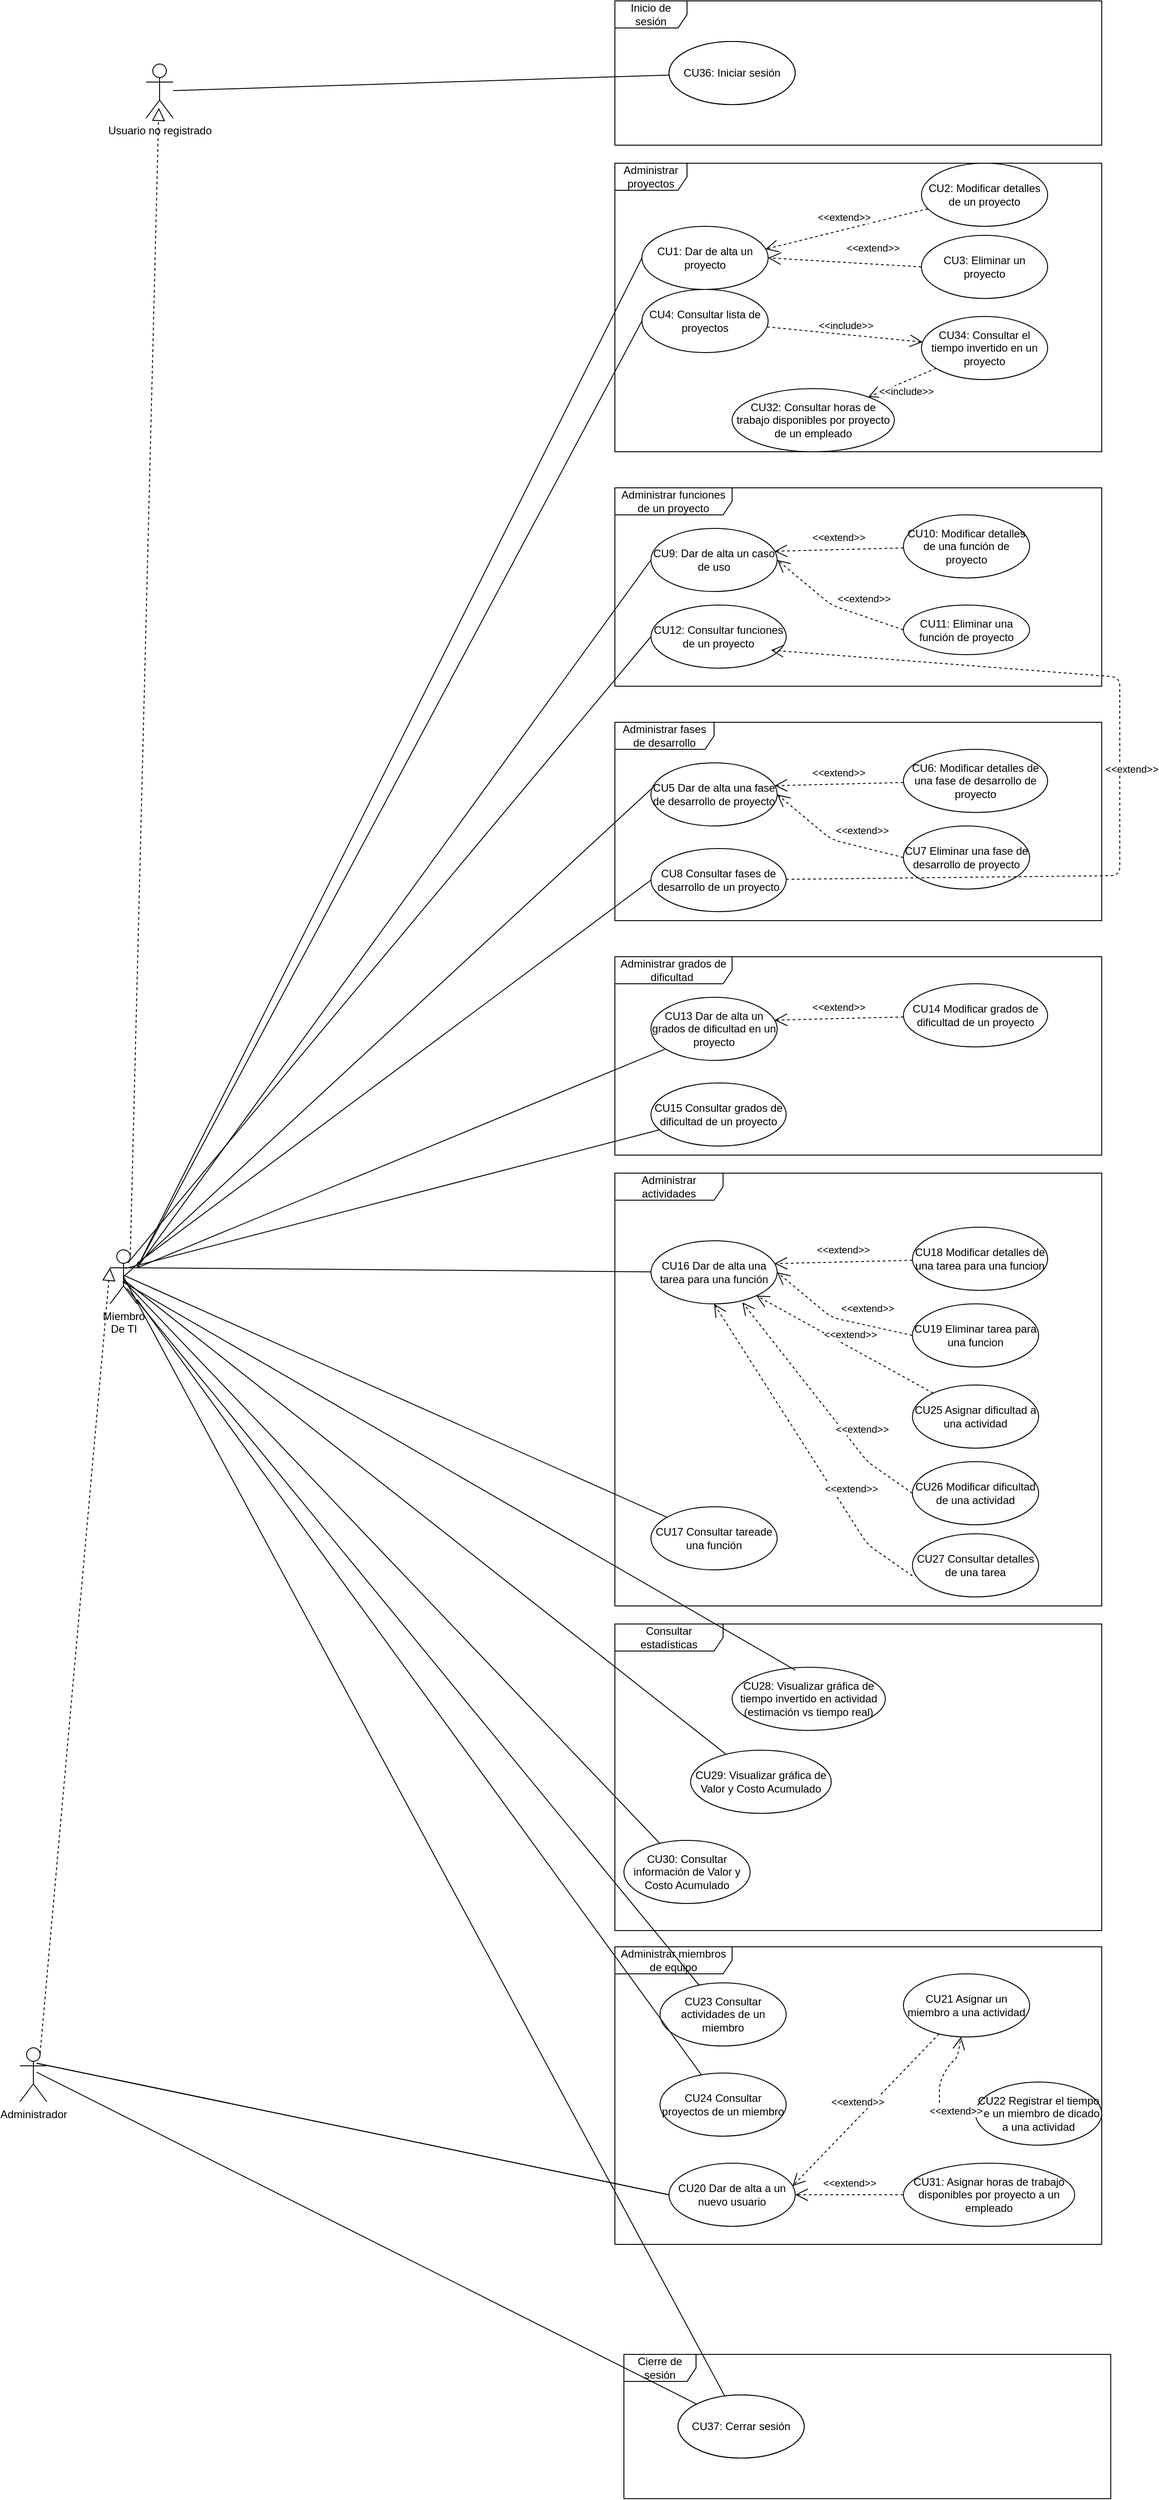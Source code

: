 <mxfile version="14.4.8" type="device"><diagram id="fxAF0GE-vc5fuUQHe_mN" name="Página-1"><mxGraphModel dx="1387" dy="1837" grid="1" gridSize="10" guides="1" tooltips="1" connect="1" arrows="1" fold="1" page="1" pageScale="1" pageWidth="827" pageHeight="1169" math="0" shadow="0"><root><mxCell id="0"/><mxCell id="1" parent="0"/><mxCell id="8XsaVFIGRd1JvIGz8xMz-1" value="Miembro&lt;br&gt;De TI" style="shape=umlActor;verticalLabelPosition=bottom;verticalAlign=top;html=1;" parent="1" vertex="1"><mxGeometry x="-480" y="885" width="30" height="60" as="geometry"/></mxCell><mxCell id="8XsaVFIGRd1JvIGz8xMz-2" value="Administrar proyectos" style="shape=umlFrame;whiteSpace=wrap;html=1;width=80;height=30;" parent="1" vertex="1"><mxGeometry x="80" y="-320" width="540" height="320" as="geometry"/></mxCell><mxCell id="8XsaVFIGRd1JvIGz8xMz-5" value="CU1: Dar de alta un proyecto" style="ellipse;whiteSpace=wrap;html=1;" parent="1" vertex="1"><mxGeometry x="110" y="-250" width="140" height="70" as="geometry"/></mxCell><mxCell id="8XsaVFIGRd1JvIGz8xMz-6" value="CU2: Modificar detalles de un proyecto" style="ellipse;whiteSpace=wrap;html=1;" parent="1" vertex="1"><mxGeometry x="420" y="-320" width="140" height="70" as="geometry"/></mxCell><mxCell id="8XsaVFIGRd1JvIGz8xMz-7" value="CU3: Eliminar un proyecto" style="ellipse;whiteSpace=wrap;html=1;" parent="1" vertex="1"><mxGeometry x="420" y="-240" width="140" height="70" as="geometry"/></mxCell><mxCell id="8XsaVFIGRd1JvIGz8xMz-8" value="CU4: Consultar lista de proyectos" style="ellipse;whiteSpace=wrap;html=1;" parent="1" vertex="1"><mxGeometry x="110" y="-180" width="140" height="70" as="geometry"/></mxCell><mxCell id="8XsaVFIGRd1JvIGz8xMz-10" value="" style="endArrow=none;html=1;exitX=1;exitY=0.333;exitDx=0;exitDy=0;exitPerimeter=0;entryX=0;entryY=0.5;entryDx=0;entryDy=0;" parent="1" source="8XsaVFIGRd1JvIGz8xMz-1" target="8XsaVFIGRd1JvIGz8xMz-5" edge="1"><mxGeometry width="50" height="50" relative="1" as="geometry"><mxPoint x="10" y="-40" as="sourcePoint"/><mxPoint x="30" y="-90" as="targetPoint"/></mxGeometry></mxCell><mxCell id="8XsaVFIGRd1JvIGz8xMz-12" value="" style="endArrow=none;html=1;entryX=0;entryY=0.5;entryDx=0;entryDy=0;exitX=1;exitY=0.333;exitDx=0;exitDy=0;exitPerimeter=0;" parent="1" source="8XsaVFIGRd1JvIGz8xMz-1" target="8XsaVFIGRd1JvIGz8xMz-8" edge="1"><mxGeometry width="50" height="50" relative="1" as="geometry"><mxPoint x="-20" y="-50" as="sourcePoint"/><mxPoint x="130.0" y="-150" as="targetPoint"/></mxGeometry></mxCell><mxCell id="8XsaVFIGRd1JvIGz8xMz-52" value="&amp;lt;&amp;lt;extend&amp;gt;&amp;gt;" style="endArrow=open;endSize=12;dashed=1;html=1;entryX=0.979;entryY=0.362;entryDx=0;entryDy=0;entryPerimeter=0;" parent="1" source="8XsaVFIGRd1JvIGz8xMz-6" target="8XsaVFIGRd1JvIGz8xMz-5" edge="1"><mxGeometry x="-0.001" y="-13" width="160" relative="1" as="geometry"><mxPoint x="360.06" y="-160.34" as="sourcePoint"/><mxPoint x="260" y="-160.28" as="targetPoint"/><mxPoint as="offset"/><Array as="points"/></mxGeometry></mxCell><mxCell id="8XsaVFIGRd1JvIGz8xMz-54" value="&amp;lt;&amp;lt;extend&amp;gt;&amp;gt;" style="endArrow=open;endSize=12;dashed=1;html=1;entryX=1;entryY=0.5;entryDx=0;entryDy=0;exitX=0;exitY=0.5;exitDx=0;exitDy=0;" parent="1" source="8XsaVFIGRd1JvIGz8xMz-7" target="8XsaVFIGRd1JvIGz8xMz-5" edge="1"><mxGeometry x="-0.35" y="-18" width="160" relative="1" as="geometry"><mxPoint x="410.072" y="-163.411" as="sourcePoint"/><mxPoint x="267.06" y="-159.66" as="targetPoint"/><mxPoint as="offset"/><Array as="points"/></mxGeometry></mxCell><mxCell id="8XsaVFIGRd1JvIGz8xMz-55" value="Administrar fases de desarrollo" style="shape=umlFrame;whiteSpace=wrap;html=1;width=110;height=30;" parent="1" vertex="1"><mxGeometry x="80" y="300" width="540" height="220" as="geometry"/></mxCell><mxCell id="8XsaVFIGRd1JvIGz8xMz-56" value="CU5 Dar de alta una fase de desarrollo de proyecto" style="ellipse;whiteSpace=wrap;html=1;" parent="1" vertex="1"><mxGeometry x="120" y="345" width="140" height="70" as="geometry"/></mxCell><mxCell id="8XsaVFIGRd1JvIGz8xMz-57" value="CU6: Modificar detalles de una fase de desarrollo de proyecto" style="ellipse;whiteSpace=wrap;html=1;" parent="1" vertex="1"><mxGeometry x="400" y="330" width="160" height="70" as="geometry"/></mxCell><mxCell id="8XsaVFIGRd1JvIGz8xMz-58" value="CU7 Eliminar una fase de desarrollo de proyecto" style="ellipse;whiteSpace=wrap;html=1;" parent="1" vertex="1"><mxGeometry x="400" y="415" width="140" height="70" as="geometry"/></mxCell><mxCell id="8XsaVFIGRd1JvIGz8xMz-59" value="CU8 Consultar fases de desarrollo de un proyecto" style="ellipse;whiteSpace=wrap;html=1;" parent="1" vertex="1"><mxGeometry x="120" y="440" width="150" height="70" as="geometry"/></mxCell><mxCell id="8XsaVFIGRd1JvIGz8xMz-60" value="&amp;lt;&amp;lt;extend&amp;gt;&amp;gt;" style="endArrow=open;endSize=12;dashed=1;html=1;entryX=0.979;entryY=0.362;entryDx=0;entryDy=0;entryPerimeter=0;" parent="1" source="8XsaVFIGRd1JvIGz8xMz-57" target="8XsaVFIGRd1JvIGz8xMz-56" edge="1"><mxGeometry x="-0.001" y="-13" width="160" relative="1" as="geometry"><mxPoint x="360.06" y="379.66" as="sourcePoint"/><mxPoint x="260" y="379.72" as="targetPoint"/><mxPoint as="offset"/><Array as="points"/></mxGeometry></mxCell><mxCell id="8XsaVFIGRd1JvIGz8xMz-61" value="&amp;lt;&amp;lt;extend&amp;gt;&amp;gt;" style="endArrow=open;endSize=12;dashed=1;html=1;entryX=1;entryY=0.5;entryDx=0;entryDy=0;exitX=0;exitY=0.5;exitDx=0;exitDy=0;" parent="1" source="8XsaVFIGRd1JvIGz8xMz-58" target="8XsaVFIGRd1JvIGz8xMz-56" edge="1"><mxGeometry x="-0.35" y="-18" width="160" relative="1" as="geometry"><mxPoint x="410.072" y="376.589" as="sourcePoint"/><mxPoint x="267.06" y="380.34" as="targetPoint"/><mxPoint as="offset"/><Array as="points"><mxPoint x="320" y="430"/></Array></mxGeometry></mxCell><mxCell id="8XsaVFIGRd1JvIGz8xMz-62" value="Administrar funciones de un proyecto" style="shape=umlFrame;whiteSpace=wrap;html=1;width=130;height=30;" parent="1" vertex="1"><mxGeometry x="80" y="40" width="540" height="220" as="geometry"/></mxCell><mxCell id="8XsaVFIGRd1JvIGz8xMz-63" value="CU9: Dar de alta un caso de uso" style="ellipse;whiteSpace=wrap;html=1;" parent="1" vertex="1"><mxGeometry x="120" y="85" width="140" height="70" as="geometry"/></mxCell><mxCell id="8XsaVFIGRd1JvIGz8xMz-64" value="CU10: Modificar detalles de una función de proyecto" style="ellipse;whiteSpace=wrap;html=1;" parent="1" vertex="1"><mxGeometry x="400" y="70" width="140" height="70" as="geometry"/></mxCell><mxCell id="8XsaVFIGRd1JvIGz8xMz-65" value="CU11: Eliminar una función de proyecto" style="ellipse;whiteSpace=wrap;html=1;" parent="1" vertex="1"><mxGeometry x="400" y="170" width="140" height="55" as="geometry"/></mxCell><mxCell id="8XsaVFIGRd1JvIGz8xMz-66" value="CU12: Consultar funciones de un proyecto" style="ellipse;whiteSpace=wrap;html=1;" parent="1" vertex="1"><mxGeometry x="120" y="170" width="150" height="70" as="geometry"/></mxCell><mxCell id="8XsaVFIGRd1JvIGz8xMz-67" value="&amp;lt;&amp;lt;extend&amp;gt;&amp;gt;" style="endArrow=open;endSize=12;dashed=1;html=1;entryX=0.979;entryY=0.362;entryDx=0;entryDy=0;entryPerimeter=0;" parent="1" source="8XsaVFIGRd1JvIGz8xMz-64" target="8XsaVFIGRd1JvIGz8xMz-63" edge="1"><mxGeometry x="-0.001" y="-13" width="160" relative="1" as="geometry"><mxPoint x="360.06" y="119.66" as="sourcePoint"/><mxPoint x="260" y="119.72" as="targetPoint"/><mxPoint as="offset"/><Array as="points"/></mxGeometry></mxCell><mxCell id="8XsaVFIGRd1JvIGz8xMz-68" value="&amp;lt;&amp;lt;extend&amp;gt;&amp;gt;" style="endArrow=open;endSize=12;dashed=1;html=1;entryX=1;entryY=0.5;entryDx=0;entryDy=0;exitX=0;exitY=0.5;exitDx=0;exitDy=0;" parent="1" source="8XsaVFIGRd1JvIGz8xMz-65" target="8XsaVFIGRd1JvIGz8xMz-63" edge="1"><mxGeometry x="-0.35" y="-18" width="160" relative="1" as="geometry"><mxPoint x="410.072" y="116.589" as="sourcePoint"/><mxPoint x="267.06" y="120.34" as="targetPoint"/><mxPoint as="offset"/><Array as="points"><mxPoint x="320" y="170"/></Array></mxGeometry></mxCell><mxCell id="8XsaVFIGRd1JvIGz8xMz-69" value="Administrar grados de dificultad&amp;nbsp;" style="shape=umlFrame;whiteSpace=wrap;html=1;width=130;height=30;" parent="1" vertex="1"><mxGeometry x="80" y="560" width="540" height="220" as="geometry"/></mxCell><mxCell id="8XsaVFIGRd1JvIGz8xMz-70" value="CU13 Dar de alta un grados de dificultad en un proyecto" style="ellipse;whiteSpace=wrap;html=1;" parent="1" vertex="1"><mxGeometry x="120" y="605" width="140" height="70" as="geometry"/></mxCell><mxCell id="8XsaVFIGRd1JvIGz8xMz-71" value="CU14 Modificar grados de dificultad de un proyecto" style="ellipse;whiteSpace=wrap;html=1;" parent="1" vertex="1"><mxGeometry x="400" y="590" width="160" height="70" as="geometry"/></mxCell><mxCell id="8XsaVFIGRd1JvIGz8xMz-73" value="CU15 Consultar grados de dificultad de un proyecto" style="ellipse;whiteSpace=wrap;html=1;" parent="1" vertex="1"><mxGeometry x="120" y="700" width="150" height="70" as="geometry"/></mxCell><mxCell id="8XsaVFIGRd1JvIGz8xMz-74" value="&amp;lt;&amp;lt;extend&amp;gt;&amp;gt;" style="endArrow=open;endSize=12;dashed=1;html=1;entryX=0.979;entryY=0.362;entryDx=0;entryDy=0;entryPerimeter=0;" parent="1" source="8XsaVFIGRd1JvIGz8xMz-71" target="8XsaVFIGRd1JvIGz8xMz-70" edge="1"><mxGeometry x="-0.001" y="-13" width="160" relative="1" as="geometry"><mxPoint x="360.06" y="639.66" as="sourcePoint"/><mxPoint x="260" y="639.72" as="targetPoint"/><mxPoint as="offset"/><Array as="points"/></mxGeometry></mxCell><mxCell id="8XsaVFIGRd1JvIGz8xMz-76" value="Administrar actividades" style="shape=umlFrame;whiteSpace=wrap;html=1;width=120;height=30;" parent="1" vertex="1"><mxGeometry x="80" y="800" width="540" height="480" as="geometry"/></mxCell><mxCell id="8XsaVFIGRd1JvIGz8xMz-77" value="CU16 Dar de alta una tarea para una función" style="ellipse;whiteSpace=wrap;html=1;" parent="1" vertex="1"><mxGeometry x="120" y="875" width="140" height="70" as="geometry"/></mxCell><mxCell id="8XsaVFIGRd1JvIGz8xMz-78" value="CU18 Modificar detalles de una tarea para una funcion" style="ellipse;whiteSpace=wrap;html=1;" parent="1" vertex="1"><mxGeometry x="410" y="860" width="150" height="70" as="geometry"/></mxCell><mxCell id="8XsaVFIGRd1JvIGz8xMz-79" value="CU19 Eliminar tarea para una funcion" style="ellipse;whiteSpace=wrap;html=1;" parent="1" vertex="1"><mxGeometry x="410" y="945" width="140" height="70" as="geometry"/></mxCell><mxCell id="8XsaVFIGRd1JvIGz8xMz-80" value="CU17 Consultar tareade una función" style="ellipse;whiteSpace=wrap;html=1;" parent="1" vertex="1"><mxGeometry x="120" y="1170" width="140" height="70" as="geometry"/></mxCell><mxCell id="8XsaVFIGRd1JvIGz8xMz-81" value="&amp;lt;&amp;lt;extend&amp;gt;&amp;gt;" style="endArrow=open;endSize=12;dashed=1;html=1;entryX=0.979;entryY=0.362;entryDx=0;entryDy=0;entryPerimeter=0;" parent="1" source="8XsaVFIGRd1JvIGz8xMz-78" target="8XsaVFIGRd1JvIGz8xMz-77" edge="1"><mxGeometry x="-0.001" y="-13" width="160" relative="1" as="geometry"><mxPoint x="360.06" y="909.66" as="sourcePoint"/><mxPoint x="260" y="909.72" as="targetPoint"/><mxPoint as="offset"/><Array as="points"/></mxGeometry></mxCell><mxCell id="8XsaVFIGRd1JvIGz8xMz-82" value="&amp;lt;&amp;lt;extend&amp;gt;&amp;gt;" style="endArrow=open;endSize=12;dashed=1;html=1;entryX=1;entryY=0.5;entryDx=0;entryDy=0;exitX=0;exitY=0.5;exitDx=0;exitDy=0;" parent="1" source="8XsaVFIGRd1JvIGz8xMz-79" target="8XsaVFIGRd1JvIGz8xMz-77" edge="1"><mxGeometry x="-0.35" y="-18" width="160" relative="1" as="geometry"><mxPoint x="410.072" y="906.589" as="sourcePoint"/><mxPoint x="267.06" y="910.34" as="targetPoint"/><mxPoint as="offset"/><Array as="points"><mxPoint x="320" y="960"/></Array></mxGeometry></mxCell><mxCell id="8XsaVFIGRd1JvIGz8xMz-85" value="CU25 Asignar dificultad a una actividad" style="ellipse;whiteSpace=wrap;html=1;" parent="1" vertex="1"><mxGeometry x="410" y="1035" width="140" height="70" as="geometry"/></mxCell><mxCell id="8XsaVFIGRd1JvIGz8xMz-86" value="CU26 Modificar dificultad de una actividad" style="ellipse;whiteSpace=wrap;html=1;" parent="1" vertex="1"><mxGeometry x="410" y="1120" width="140" height="70" as="geometry"/></mxCell><mxCell id="8XsaVFIGRd1JvIGz8xMz-88" value="&amp;lt;&amp;lt;extend&amp;gt;&amp;gt;" style="endArrow=open;endSize=12;dashed=1;html=1;" parent="1" source="8XsaVFIGRd1JvIGz8xMz-85" target="8XsaVFIGRd1JvIGz8xMz-77" edge="1"><mxGeometry x="-0.001" y="-13" width="160" relative="1" as="geometry"><mxPoint x="360.06" y="1169.66" as="sourcePoint"/><mxPoint x="257.06" y="1105.34" as="targetPoint"/><mxPoint as="offset"/><Array as="points"/></mxGeometry></mxCell><mxCell id="8XsaVFIGRd1JvIGz8xMz-89" value="&amp;lt;&amp;lt;extend&amp;gt;&amp;gt;" style="endArrow=open;endSize=12;dashed=1;html=1;entryX=0.724;entryY=0.976;entryDx=0;entryDy=0;exitX=0;exitY=0.5;exitDx=0;exitDy=0;entryPerimeter=0;" parent="1" source="8XsaVFIGRd1JvIGz8xMz-86" target="8XsaVFIGRd1JvIGz8xMz-77" edge="1"><mxGeometry x="-0.35" y="-18" width="160" relative="1" as="geometry"><mxPoint x="410.072" y="1166.589" as="sourcePoint"/><mxPoint x="260" y="1115" as="targetPoint"/><mxPoint as="offset"/><Array as="points"><mxPoint x="360" y="1120"/></Array></mxGeometry></mxCell><mxCell id="8XsaVFIGRd1JvIGz8xMz-90" value="Administrar miembros de equipo" style="shape=umlFrame;whiteSpace=wrap;html=1;width=130;height=30;" parent="1" vertex="1"><mxGeometry x="80" y="1658" width="540" height="330" as="geometry"/></mxCell><mxCell id="8XsaVFIGRd1JvIGz8xMz-91" value="CU20 Dar de alta a un nuevo usuario" style="ellipse;whiteSpace=wrap;html=1;" parent="1" vertex="1"><mxGeometry x="140" y="1898" width="140" height="70" as="geometry"/></mxCell><mxCell id="8XsaVFIGRd1JvIGz8xMz-92" value="CU21 Asignar un miembro a una actividad" style="ellipse;whiteSpace=wrap;html=1;" parent="1" vertex="1"><mxGeometry x="400" y="1688" width="140" height="70" as="geometry"/></mxCell><mxCell id="8XsaVFIGRd1JvIGz8xMz-93" value="CU22 Registrar el tiempo de un miembro de dicado a una actividad" style="ellipse;whiteSpace=wrap;html=1;" parent="1" vertex="1"><mxGeometry x="480" y="1808" width="140" height="70" as="geometry"/></mxCell><mxCell id="8XsaVFIGRd1JvIGz8xMz-94" value="CU23 Consultar actividades de un miembro" style="ellipse;whiteSpace=wrap;html=1;" parent="1" vertex="1"><mxGeometry x="130" y="1698" width="140" height="70" as="geometry"/></mxCell><mxCell id="8XsaVFIGRd1JvIGz8xMz-95" value="&amp;lt;&amp;lt;extend&amp;gt;&amp;gt;" style="endArrow=open;endSize=12;dashed=1;html=1;entryX=0.979;entryY=0.362;entryDx=0;entryDy=0;entryPerimeter=0;" parent="1" source="8XsaVFIGRd1JvIGz8xMz-92" target="8XsaVFIGRd1JvIGz8xMz-91" edge="1"><mxGeometry x="-0.001" y="-13" width="160" relative="1" as="geometry"><mxPoint x="360.06" y="1809.66" as="sourcePoint"/><mxPoint x="260" y="1809.72" as="targetPoint"/><mxPoint as="offset"/><Array as="points"/></mxGeometry></mxCell><mxCell id="8XsaVFIGRd1JvIGz8xMz-96" value="&amp;lt;&amp;lt;extend&amp;gt;&amp;gt;" style="endArrow=open;endSize=12;dashed=1;html=1;" parent="1" source="8XsaVFIGRd1JvIGz8xMz-93" target="8XsaVFIGRd1JvIGz8xMz-92" edge="1"><mxGeometry x="-0.35" y="-18" width="160" relative="1" as="geometry"><mxPoint x="410.072" y="1806.589" as="sourcePoint"/><mxPoint x="267.06" y="1810.34" as="targetPoint"/><mxPoint as="offset"/><Array as="points"><mxPoint x="440" y="1843"/><mxPoint x="440" y="1808"/><mxPoint x="450" y="1790"/><mxPoint x="460" y="1780"/></Array></mxGeometry></mxCell><mxCell id="8XsaVFIGRd1JvIGz8xMz-97" value="Consultar estadísticas" style="shape=umlFrame;whiteSpace=wrap;html=1;width=120;height=30;" parent="1" vertex="1"><mxGeometry x="80" y="1300" width="540" height="340" as="geometry"/></mxCell><mxCell id="8XsaVFIGRd1JvIGz8xMz-98" value="CU28: Visualizar gráfica de tiempo invertido en actividad (estimación vs tiempo real)" style="ellipse;whiteSpace=wrap;html=1;" parent="1" vertex="1"><mxGeometry x="210" y="1348" width="170" height="70" as="geometry"/></mxCell><mxCell id="8XsaVFIGRd1JvIGz8xMz-101" value="CU30: Consultar información de Valor y Costo Acumulado" style="ellipse;whiteSpace=wrap;html=1;" parent="1" vertex="1"><mxGeometry x="90" y="1540" width="140" height="70" as="geometry"/></mxCell><mxCell id="8XsaVFIGRd1JvIGz8xMz-107" value="CU27 Consultar detalles de una tarea" style="ellipse;whiteSpace=wrap;html=1;" parent="1" vertex="1"><mxGeometry x="410" y="1200" width="140" height="70" as="geometry"/></mxCell><mxCell id="8XsaVFIGRd1JvIGz8xMz-108" value="&amp;lt;&amp;lt;extend&amp;gt;&amp;gt;" style="endArrow=open;endSize=12;dashed=1;html=1;entryX=0.5;entryY=1;entryDx=0;entryDy=0;exitX=0;exitY=0.5;exitDx=0;exitDy=0;" parent="1" target="8XsaVFIGRd1JvIGz8xMz-77" edge="1"><mxGeometry x="-0.35" y="-18" width="160" relative="1" as="geometry"><mxPoint x="410" y="1246.68" as="sourcePoint"/><mxPoint x="221.36" y="1035" as="targetPoint"/><mxPoint as="offset"/><Array as="points"><mxPoint x="360" y="1211.68"/></Array></mxGeometry></mxCell><mxCell id="8XsaVFIGRd1JvIGz8xMz-110" value="CU24 Consultar proyectos de un miembro" style="ellipse;whiteSpace=wrap;html=1;" parent="1" vertex="1"><mxGeometry x="130" y="1798" width="140" height="70" as="geometry"/></mxCell><mxCell id="8XsaVFIGRd1JvIGz8xMz-111" value="CU31: Asignar horas de trabajo disponibles por proyecto a un empleado" style="ellipse;whiteSpace=wrap;html=1;" parent="1" vertex="1"><mxGeometry x="400" y="1898" width="190" height="70" as="geometry"/></mxCell><mxCell id="8XsaVFIGRd1JvIGz8xMz-113" value="CU34: Consultar el tiempo invertido en un proyecto" style="ellipse;whiteSpace=wrap;html=1;" parent="1" vertex="1"><mxGeometry x="420" y="-150" width="140" height="70" as="geometry"/></mxCell><mxCell id="8XsaVFIGRd1JvIGz8xMz-114" value="&amp;lt;&amp;lt;include&amp;gt;&amp;gt;" style="endArrow=open;endSize=12;dashed=1;html=1;" parent="1" source="8XsaVFIGRd1JvIGz8xMz-8" target="8XsaVFIGRd1JvIGz8xMz-113" edge="1"><mxGeometry y="10" width="160" relative="1" as="geometry"><mxPoint x="294" y="-101.18" as="sourcePoint"/><mxPoint x="454" y="-101.18" as="targetPoint"/><mxPoint as="offset"/></mxGeometry></mxCell><mxCell id="8XsaVFIGRd1JvIGz8xMz-116" value="CU29: Visualizar gráfica de Valor y Costo Acumulado" style="ellipse;whiteSpace=wrap;html=1;" parent="1" vertex="1"><mxGeometry x="164" y="1440" width="156" height="70" as="geometry"/></mxCell><mxCell id="8XsaVFIGRd1JvIGz8xMz-119" value="" style="endArrow=none;html=1;exitX=0.5;exitY=0.5;exitDx=0;exitDy=0;exitPerimeter=0;entryX=0.016;entryY=0.389;entryDx=0;entryDy=0;entryPerimeter=0;" parent="1" source="8XsaVFIGRd1JvIGz8xMz-1" target="8XsaVFIGRd1JvIGz8xMz-56" edge="1"><mxGeometry width="50" height="50" relative="1" as="geometry"><mxPoint x="-480" y="860" as="sourcePoint"/><mxPoint x="-60" y="400" as="targetPoint"/></mxGeometry></mxCell><mxCell id="8XsaVFIGRd1JvIGz8xMz-123" value="" style="endArrow=none;html=1;exitX=0.563;exitY=0.345;exitDx=0;exitDy=0;exitPerimeter=0;" parent="1" source="8XsaVFIGRd1JvIGz8xMz-1" target="8XsaVFIGRd1JvIGz8xMz-73" edge="1"><mxGeometry width="50" height="50" relative="1" as="geometry"><mxPoint x="-700" y="910" as="sourcePoint"/><mxPoint x="-490" y="900" as="targetPoint"/></mxGeometry></mxCell><mxCell id="8XsaVFIGRd1JvIGz8xMz-124" value="" style="endArrow=none;html=1;exitX=0.511;exitY=0.473;exitDx=0;exitDy=0;exitPerimeter=0;" parent="1" source="8XsaVFIGRd1JvIGz8xMz-1" target="8XsaVFIGRd1JvIGz8xMz-80" edge="1"><mxGeometry width="50" height="50" relative="1" as="geometry"><mxPoint x="-690" y="900" as="sourcePoint"/><mxPoint x="134.49" y="757.333" as="targetPoint"/></mxGeometry></mxCell><mxCell id="8XsaVFIGRd1JvIGz8xMz-126" value="&amp;lt;&amp;lt;extend&amp;gt;&amp;gt;" style="endArrow=open;endSize=12;dashed=1;html=1;" parent="1" source="8XsaVFIGRd1JvIGz8xMz-111" target="8XsaVFIGRd1JvIGz8xMz-91" edge="1"><mxGeometry x="-0.001" y="-13" width="160" relative="1" as="geometry"><mxPoint x="403.368" y="1905.795" as="sourcePoint"/><mxPoint x="310.0" y="1900" as="targetPoint"/><mxPoint as="offset"/><Array as="points"/></mxGeometry></mxCell><mxCell id="8XsaVFIGRd1JvIGz8xMz-127" value="CU32: Consultar horas de trabajo disponibles por proyecto de un empleado" style="ellipse;whiteSpace=wrap;html=1;" parent="1" vertex="1"><mxGeometry x="210" y="-70" width="180" height="70" as="geometry"/></mxCell><mxCell id="8XsaVFIGRd1JvIGz8xMz-128" value="&amp;lt;&amp;lt;include&amp;gt;&amp;gt;" style="endArrow=open;endSize=12;dashed=1;html=1;" parent="1" source="8XsaVFIGRd1JvIGz8xMz-113" target="8XsaVFIGRd1JvIGz8xMz-127" edge="1"><mxGeometry y="10" width="160" relative="1" as="geometry"><mxPoint x="258.759" y="-128.438" as="sourcePoint"/><mxPoint x="431.275" y="-111.651" as="targetPoint"/><mxPoint as="offset"/></mxGeometry></mxCell><mxCell id="8XsaVFIGRd1JvIGz8xMz-132" value="" style="endArrow=none;html=1;entryX=0.412;entryY=0.045;entryDx=0;entryDy=0;entryPerimeter=0;exitX=0.467;exitY=0.592;exitDx=0;exitDy=0;exitPerimeter=0;" parent="1" source="8XsaVFIGRd1JvIGz8xMz-1" target="8XsaVFIGRd1JvIGz8xMz-98" edge="1"><mxGeometry width="50" height="50" relative="1" as="geometry"><mxPoint x="-670" y="940" as="sourcePoint"/><mxPoint x="190.741" y="1576.023" as="targetPoint"/></mxGeometry></mxCell><mxCell id="8XsaVFIGRd1JvIGz8xMz-133" value="" style="endArrow=none;html=1;exitX=0.496;exitY=0.551;exitDx=0;exitDy=0;exitPerimeter=0;" parent="1" source="8XsaVFIGRd1JvIGz8xMz-1" target="8XsaVFIGRd1JvIGz8xMz-116" edge="1"><mxGeometry width="50" height="50" relative="1" as="geometry"><mxPoint x="-660" y="950" as="sourcePoint"/><mxPoint x="287.68" y="1791.15" as="targetPoint"/></mxGeometry></mxCell><mxCell id="8XsaVFIGRd1JvIGz8xMz-134" value="" style="endArrow=none;html=1;exitX=0.526;exitY=0.584;exitDx=0;exitDy=0;exitPerimeter=0;" parent="1" source="8XsaVFIGRd1JvIGz8xMz-1" target="8XsaVFIGRd1JvIGz8xMz-101" edge="1"><mxGeometry width="50" height="50" relative="1" as="geometry"><mxPoint x="-650" y="960" as="sourcePoint"/><mxPoint x="224.067" y="1883.361" as="targetPoint"/></mxGeometry></mxCell><mxCell id="abukf5bOipfuToN51aaT-1" value="Usuario no registrado" style="shape=umlActor;verticalLabelPosition=bottom;verticalAlign=top;html=1;" parent="1" vertex="1"><mxGeometry x="-440" y="-430" width="30" height="60" as="geometry"/></mxCell><mxCell id="abukf5bOipfuToN51aaT-2" value="" style="endArrow=block;dashed=1;endFill=0;endSize=12;html=1;exitX=0.75;exitY=0.1;exitDx=0;exitDy=0;exitPerimeter=0;entryX=0.473;entryY=0.81;entryDx=0;entryDy=0;entryPerimeter=0;" parent="1" source="8XsaVFIGRd1JvIGz8xMz-1" target="abukf5bOipfuToN51aaT-1" edge="1"><mxGeometry width="160" relative="1" as="geometry"><mxPoint x="-670" y="590" as="sourcePoint"/><mxPoint x="-510" y="590" as="targetPoint"/></mxGeometry></mxCell><mxCell id="abukf5bOipfuToN51aaT-4" value="Inicio de sesión" style="shape=umlFrame;whiteSpace=wrap;html=1;width=80;height=30;" parent="1" vertex="1"><mxGeometry x="80" y="-500" width="540" height="160" as="geometry"/></mxCell><mxCell id="abukf5bOipfuToN51aaT-5" value="CU36: Iniciar sesión" style="ellipse;whiteSpace=wrap;html=1;" parent="1" vertex="1"><mxGeometry x="140" y="-455" width="140" height="70" as="geometry"/></mxCell><mxCell id="abukf5bOipfuToN51aaT-6" value="" style="endArrow=none;html=1;" parent="1" source="abukf5bOipfuToN51aaT-1" target="abukf5bOipfuToN51aaT-5" edge="1"><mxGeometry width="50" height="50" relative="1" as="geometry"><mxPoint x="-350" y="788" as="sourcePoint"/><mxPoint x="-60" y="-545" as="targetPoint"/></mxGeometry></mxCell><mxCell id="abukf5bOipfuToN51aaT-9" value="Administrador" style="shape=umlActor;verticalLabelPosition=bottom;verticalAlign=top;html=1;" parent="1" vertex="1"><mxGeometry x="-580" y="1770" width="30" height="60" as="geometry"/></mxCell><mxCell id="abukf5bOipfuToN51aaT-10" value="" style="endArrow=block;dashed=1;endFill=0;endSize=12;html=1;exitX=0.75;exitY=0.1;exitDx=0;exitDy=0;exitPerimeter=0;entryX=0;entryY=0.333;entryDx=0;entryDy=0;entryPerimeter=0;" parent="1" source="abukf5bOipfuToN51aaT-9" target="8XsaVFIGRd1JvIGz8xMz-1" edge="1"><mxGeometry width="160" relative="1" as="geometry"><mxPoint x="-840" y="976.4" as="sourcePoint"/><mxPoint x="-490" y="1010" as="targetPoint"/></mxGeometry></mxCell><mxCell id="abukf5bOipfuToN51aaT-11" value="" style="endArrow=none;html=1;exitX=0.62;exitY=0.285;exitDx=0;exitDy=0;exitPerimeter=0;entryX=0;entryY=0.5;entryDx=0;entryDy=0;" parent="1" source="abukf5bOipfuToN51aaT-9" target="8XsaVFIGRd1JvIGz8xMz-91" edge="1"><mxGeometry width="50" height="50" relative="1" as="geometry"><mxPoint x="-260" y="1840" as="sourcePoint"/><mxPoint x="-210" y="1790" as="targetPoint"/></mxGeometry></mxCell><mxCell id="abukf5bOipfuToN51aaT-13" value="" style="endArrow=none;html=1;" parent="1" target="8XsaVFIGRd1JvIGz8xMz-110" edge="1"><mxGeometry width="50" height="50" relative="1" as="geometry"><mxPoint x="-450" y="940" as="sourcePoint"/><mxPoint x="130.0" y="1903.95" as="targetPoint"/></mxGeometry></mxCell><mxCell id="abukf5bOipfuToN51aaT-14" value="" style="endArrow=none;html=1;exitX=0.625;exitY=0.715;exitDx=0;exitDy=0;exitPerimeter=0;" parent="1" source="8XsaVFIGRd1JvIGz8xMz-1" target="8XsaVFIGRd1JvIGz8xMz-94" edge="1"><mxGeometry width="50" height="50" relative="1" as="geometry"><mxPoint x="-440" y="950" as="sourcePoint"/><mxPoint x="187.67" y="1881.829" as="targetPoint"/></mxGeometry></mxCell><mxCell id="abukf5bOipfuToN51aaT-16" value="" style="endArrow=none;html=1;entryX=0;entryY=0.5;entryDx=0;entryDy=0;" parent="1" target="8XsaVFIGRd1JvIGz8xMz-59" edge="1"><mxGeometry width="50" height="50" relative="1" as="geometry"><mxPoint x="-450" y="900" as="sourcePoint"/><mxPoint x="210.0" y="345" as="targetPoint"/></mxGeometry></mxCell><mxCell id="abukf5bOipfuToN51aaT-17" value="" style="endArrow=none;html=1;entryX=0;entryY=0.5;entryDx=0;entryDy=0;exitX=1;exitY=0.333;exitDx=0;exitDy=0;exitPerimeter=0;" parent="1" source="8XsaVFIGRd1JvIGz8xMz-1" target="8XsaVFIGRd1JvIGz8xMz-63" edge="1"><mxGeometry width="50" height="50" relative="1" as="geometry"><mxPoint x="-440" y="915" as="sourcePoint"/><mxPoint x="120" y="-135" as="targetPoint"/></mxGeometry></mxCell><mxCell id="abukf5bOipfuToN51aaT-18" value="" style="endArrow=none;html=1;entryX=0;entryY=0.5;entryDx=0;entryDy=0;exitX=0.66;exitY=0.243;exitDx=0;exitDy=0;exitPerimeter=0;" parent="1" source="8XsaVFIGRd1JvIGz8xMz-1" target="8XsaVFIGRd1JvIGz8xMz-66" edge="1"><mxGeometry width="50" height="50" relative="1" as="geometry"><mxPoint x="-440" y="915" as="sourcePoint"/><mxPoint x="130" y="130" as="targetPoint"/></mxGeometry></mxCell><mxCell id="abukf5bOipfuToN51aaT-19" value="&amp;lt;&amp;lt;extend&amp;gt;&amp;gt;" style="endArrow=open;endSize=12;dashed=1;html=1;entryX=0.317;entryY=0.773;entryDx=0;entryDy=0;entryPerimeter=0;" parent="1" source="8XsaVFIGRd1JvIGz8xMz-59" edge="1"><mxGeometry x="-0.001" y="-13" width="160" relative="1" as="geometry"><mxPoint x="660" y="300" as="sourcePoint"/><mxPoint x="253" y="220.06" as="targetPoint"/><mxPoint as="offset"/><Array as="points"><mxPoint x="640" y="470"/><mxPoint x="640" y="250"/></Array></mxGeometry></mxCell><mxCell id="abukf5bOipfuToN51aaT-20" value="" style="endArrow=none;html=1;exitX=1;exitY=0.333;exitDx=0;exitDy=0;exitPerimeter=0;" parent="1" source="8XsaVFIGRd1JvIGz8xMz-1" target="8XsaVFIGRd1JvIGz8xMz-70" edge="1"><mxGeometry width="50" height="50" relative="1" as="geometry"><mxPoint x="-453.11" y="915.7" as="sourcePoint"/><mxPoint x="137.912" y="761.164" as="targetPoint"/></mxGeometry></mxCell><mxCell id="abukf5bOipfuToN51aaT-21" value="" style="endArrow=none;html=1;exitX=1;exitY=0.333;exitDx=0;exitDy=0;exitPerimeter=0;fontStyle=1" parent="1" source="8XsaVFIGRd1JvIGz8xMz-1" target="8XsaVFIGRd1JvIGz8xMz-77" edge="1"><mxGeometry width="50" height="50" relative="1" as="geometry"><mxPoint x="-355.47" y="890" as="sourcePoint"/><mxPoint x="250.004" y="1196.721" as="targetPoint"/></mxGeometry></mxCell><mxCell id="95eB_Tc9NawNlT7Muz_0-1" value="Inicio de sesión" style="shape=umlFrame;whiteSpace=wrap;html=1;width=80;height=30;" vertex="1" parent="1"><mxGeometry x="80" y="-500" width="540" height="160" as="geometry"/></mxCell><mxCell id="95eB_Tc9NawNlT7Muz_0-2" value="CU36: Iniciar sesión" style="ellipse;whiteSpace=wrap;html=1;" vertex="1" parent="1"><mxGeometry x="140" y="-455" width="140" height="70" as="geometry"/></mxCell><mxCell id="95eB_Tc9NawNlT7Muz_0-3" value="Inicio de sesión" style="shape=umlFrame;whiteSpace=wrap;html=1;width=80;height=30;" vertex="1" parent="1"><mxGeometry x="90" y="2110" width="540" height="160" as="geometry"/></mxCell><mxCell id="95eB_Tc9NawNlT7Muz_0-4" value="CU36: Iniciar sesión" style="ellipse;whiteSpace=wrap;html=1;" vertex="1" parent="1"><mxGeometry x="150" y="2155" width="140" height="70" as="geometry"/></mxCell><mxCell id="95eB_Tc9NawNlT7Muz_0-5" value="Cierre de sesión" style="shape=umlFrame;whiteSpace=wrap;html=1;width=80;height=30;" vertex="1" parent="1"><mxGeometry x="90" y="2110" width="540" height="160" as="geometry"/></mxCell><mxCell id="95eB_Tc9NawNlT7Muz_0-6" value="CU37: Cerrar sesión" style="ellipse;whiteSpace=wrap;html=1;" vertex="1" parent="1"><mxGeometry x="150" y="2155" width="140" height="70" as="geometry"/></mxCell><mxCell id="95eB_Tc9NawNlT7Muz_0-7" value="" style="endArrow=none;html=1;exitX=0.62;exitY=0.285;exitDx=0;exitDy=0;exitPerimeter=0;entryX=0;entryY=0.5;entryDx=0;entryDy=0;" edge="1" parent="1"><mxGeometry width="50" height="50" relative="1" as="geometry"><mxPoint x="-561.4" y="1787.1" as="sourcePoint"/><mxPoint x="140.0" y="1933" as="targetPoint"/></mxGeometry></mxCell><mxCell id="95eB_Tc9NawNlT7Muz_0-8" value="" style="endArrow=none;html=1;exitX=0.62;exitY=0.285;exitDx=0;exitDy=0;exitPerimeter=0;" edge="1" parent="1" target="95eB_Tc9NawNlT7Muz_0-6"><mxGeometry width="50" height="50" relative="1" as="geometry"><mxPoint x="-561.4" y="1797.1" as="sourcePoint"/><mxPoint x="140.0" y="1943" as="targetPoint"/></mxGeometry></mxCell><mxCell id="95eB_Tc9NawNlT7Muz_0-9" value="" style="endArrow=none;html=1;exitX=0.5;exitY=0.5;exitDx=0;exitDy=0;exitPerimeter=0;" edge="1" parent="1" source="8XsaVFIGRd1JvIGz8xMz-1" target="95eB_Tc9NawNlT7Muz_0-6"><mxGeometry width="50" height="50" relative="1" as="geometry"><mxPoint x="-720.0" y="1340.0" as="sourcePoint"/><mxPoint x="-18.6" y="1485.9" as="targetPoint"/></mxGeometry></mxCell></root></mxGraphModel></diagram></mxfile>